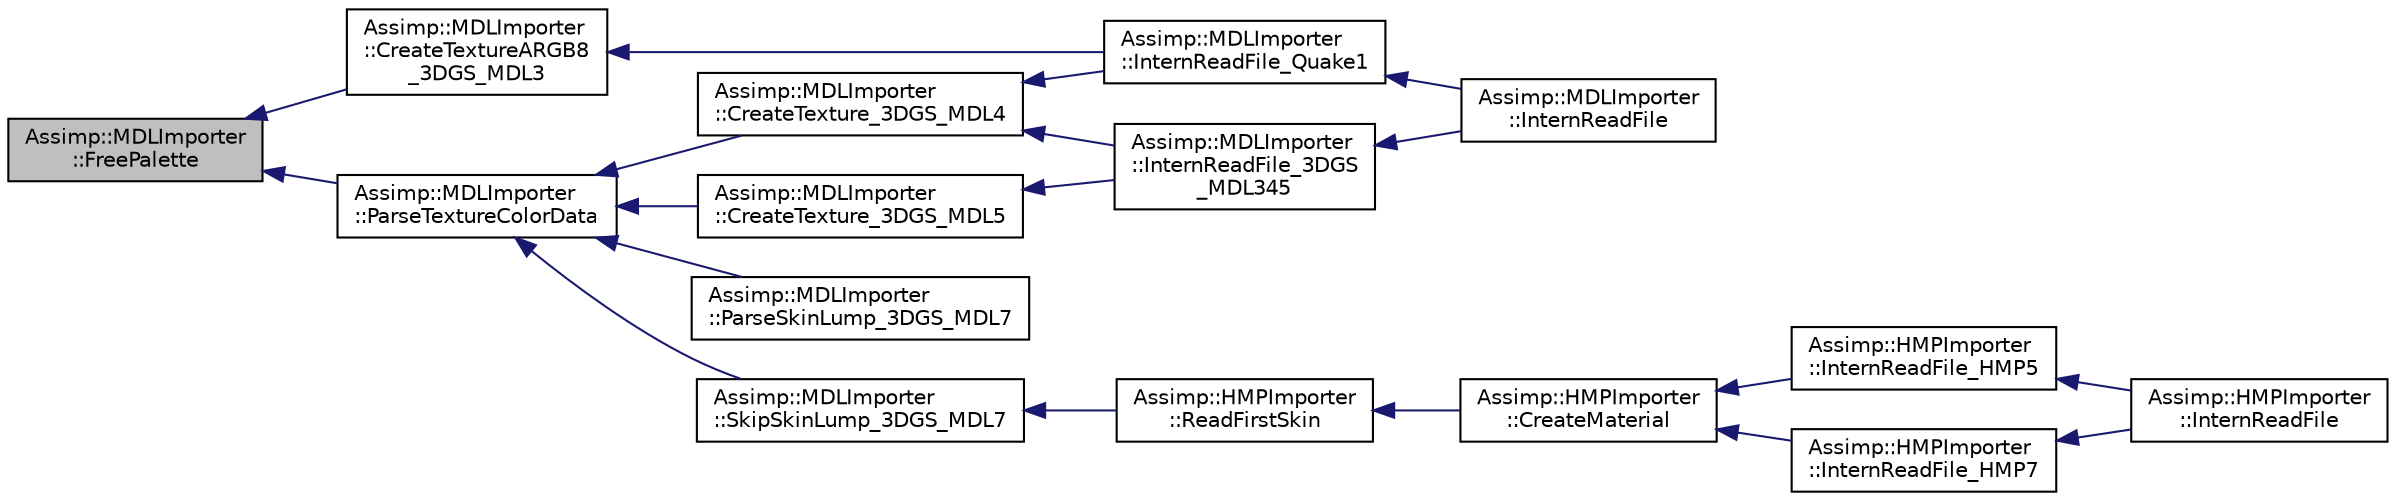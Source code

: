 digraph "Assimp::MDLImporter::FreePalette"
{
  edge [fontname="Helvetica",fontsize="10",labelfontname="Helvetica",labelfontsize="10"];
  node [fontname="Helvetica",fontsize="10",shape=record];
  rankdir="LR";
  Node1 [label="Assimp::MDLImporter\l::FreePalette",height=0.2,width=0.4,color="black", fillcolor="grey75", style="filled", fontcolor="black"];
  Node1 -> Node2 [dir="back",color="midnightblue",fontsize="10",style="solid",fontname="Helvetica"];
  Node2 [label="Assimp::MDLImporter\l::CreateTextureARGB8\l_3DGS_MDL3",height=0.2,width=0.4,color="black", fillcolor="white", style="filled",URL="$class_assimp_1_1_m_d_l_importer.html#a32f9149f4377db833e7ab20a298b5c68"];
  Node2 -> Node3 [dir="back",color="midnightblue",fontsize="10",style="solid",fontname="Helvetica"];
  Node3 [label="Assimp::MDLImporter\l::InternReadFile_Quake1",height=0.2,width=0.4,color="black", fillcolor="white", style="filled",URL="$class_assimp_1_1_m_d_l_importer.html#a600e7f165003c7f5b0314eb685a3d883"];
  Node3 -> Node4 [dir="back",color="midnightblue",fontsize="10",style="solid",fontname="Helvetica"];
  Node4 [label="Assimp::MDLImporter\l::InternReadFile",height=0.2,width=0.4,color="black", fillcolor="white", style="filled",URL="$class_assimp_1_1_m_d_l_importer.html#ab95ee90a0d1724dc4876383a782716e1"];
  Node1 -> Node5 [dir="back",color="midnightblue",fontsize="10",style="solid",fontname="Helvetica"];
  Node5 [label="Assimp::MDLImporter\l::ParseTextureColorData",height=0.2,width=0.4,color="black", fillcolor="white", style="filled",URL="$class_assimp_1_1_m_d_l_importer.html#a29d41f4f7bd504b858b430595a80b708"];
  Node5 -> Node6 [dir="back",color="midnightblue",fontsize="10",style="solid",fontname="Helvetica"];
  Node6 [label="Assimp::MDLImporter\l::CreateTexture_3DGS_MDL4",height=0.2,width=0.4,color="black", fillcolor="white", style="filled",URL="$class_assimp_1_1_m_d_l_importer.html#a71308616f6db2964badc31e080ad2e86"];
  Node6 -> Node3 [dir="back",color="midnightblue",fontsize="10",style="solid",fontname="Helvetica"];
  Node6 -> Node7 [dir="back",color="midnightblue",fontsize="10",style="solid",fontname="Helvetica"];
  Node7 [label="Assimp::MDLImporter\l::InternReadFile_3DGS\l_MDL345",height=0.2,width=0.4,color="black", fillcolor="white", style="filled",URL="$class_assimp_1_1_m_d_l_importer.html#a374daf0faf9619426f4da82e867cb6c5"];
  Node7 -> Node4 [dir="back",color="midnightblue",fontsize="10",style="solid",fontname="Helvetica"];
  Node5 -> Node8 [dir="back",color="midnightblue",fontsize="10",style="solid",fontname="Helvetica"];
  Node8 [label="Assimp::MDLImporter\l::CreateTexture_3DGS_MDL5",height=0.2,width=0.4,color="black", fillcolor="white", style="filled",URL="$class_assimp_1_1_m_d_l_importer.html#a195711d7628a49b0a884dd2c02cc6c04"];
  Node8 -> Node7 [dir="back",color="midnightblue",fontsize="10",style="solid",fontname="Helvetica"];
  Node5 -> Node9 [dir="back",color="midnightblue",fontsize="10",style="solid",fontname="Helvetica"];
  Node9 [label="Assimp::MDLImporter\l::ParseSkinLump_3DGS_MDL7",height=0.2,width=0.4,color="black", fillcolor="white", style="filled",URL="$class_assimp_1_1_m_d_l_importer.html#a9e9208eb7dd643fca171ca31449c045c"];
  Node5 -> Node10 [dir="back",color="midnightblue",fontsize="10",style="solid",fontname="Helvetica"];
  Node10 [label="Assimp::MDLImporter\l::SkipSkinLump_3DGS_MDL7",height=0.2,width=0.4,color="black", fillcolor="white", style="filled",URL="$class_assimp_1_1_m_d_l_importer.html#abd9b33a2990e6163af32399a45c7c426"];
  Node10 -> Node11 [dir="back",color="midnightblue",fontsize="10",style="solid",fontname="Helvetica"];
  Node11 [label="Assimp::HMPImporter\l::ReadFirstSkin",height=0.2,width=0.4,color="black", fillcolor="white", style="filled",URL="$class_assimp_1_1_h_m_p_importer.html#a20c1e5069ae0918e20311b1c380c2866"];
  Node11 -> Node12 [dir="back",color="midnightblue",fontsize="10",style="solid",fontname="Helvetica"];
  Node12 [label="Assimp::HMPImporter\l::CreateMaterial",height=0.2,width=0.4,color="black", fillcolor="white", style="filled",URL="$class_assimp_1_1_h_m_p_importer.html#af7848d5490b6c72bb5747a2c0a9ece6a"];
  Node12 -> Node13 [dir="back",color="midnightblue",fontsize="10",style="solid",fontname="Helvetica"];
  Node13 [label="Assimp::HMPImporter\l::InternReadFile_HMP5",height=0.2,width=0.4,color="black", fillcolor="white", style="filled",URL="$class_assimp_1_1_h_m_p_importer.html#a3536e76fa4afa09d16a3feb897ddc548"];
  Node13 -> Node14 [dir="back",color="midnightblue",fontsize="10",style="solid",fontname="Helvetica"];
  Node14 [label="Assimp::HMPImporter\l::InternReadFile",height=0.2,width=0.4,color="black", fillcolor="white", style="filled",URL="$class_assimp_1_1_h_m_p_importer.html#a11a230b849809ebaa0fde85f7869f14d"];
  Node12 -> Node15 [dir="back",color="midnightblue",fontsize="10",style="solid",fontname="Helvetica"];
  Node15 [label="Assimp::HMPImporter\l::InternReadFile_HMP7",height=0.2,width=0.4,color="black", fillcolor="white", style="filled",URL="$class_assimp_1_1_h_m_p_importer.html#ae6325560bede59406342e56eb898b4c4"];
  Node15 -> Node14 [dir="back",color="midnightblue",fontsize="10",style="solid",fontname="Helvetica"];
}
